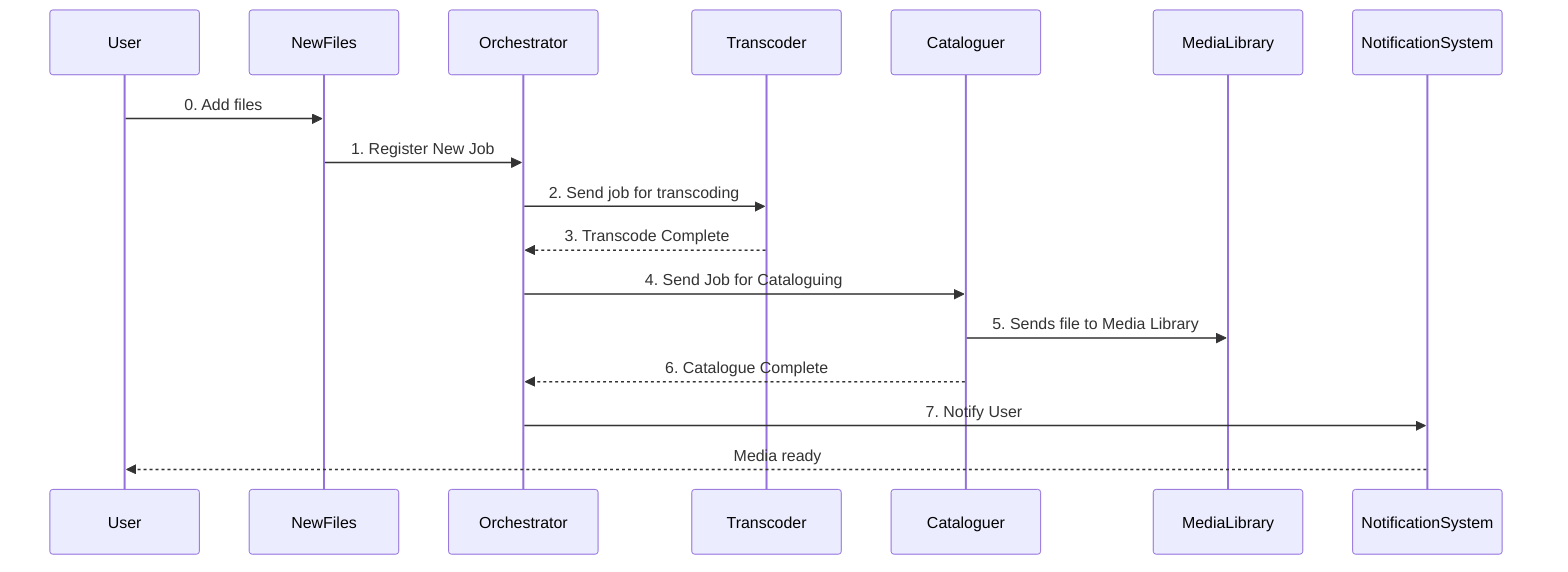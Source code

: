 sequenceDiagram
    participant User
    participant NewFiles
    participant Orchestrator
    participant Transcoder
    participant Cataloguer
    participant MediaLibrary
    participant NotificationSystem
    User->>NewFiles: 0. Add files
    NewFiles->>Orchestrator: 1. Register New Job
    Orchestrator->>Transcoder: 2. Send job for transcoding
    Transcoder-->>Orchestrator: 3. Transcode Complete
    Orchestrator->>Cataloguer: 4. Send Job for Cataloguing
    Cataloguer->>MediaLibrary: 5. Sends file to Media Library
    Cataloguer-->>Orchestrator: 6. Catalogue Complete
    Orchestrator->>NotificationSystem: 7. Notify User
    NotificationSystem-->>User: Media ready